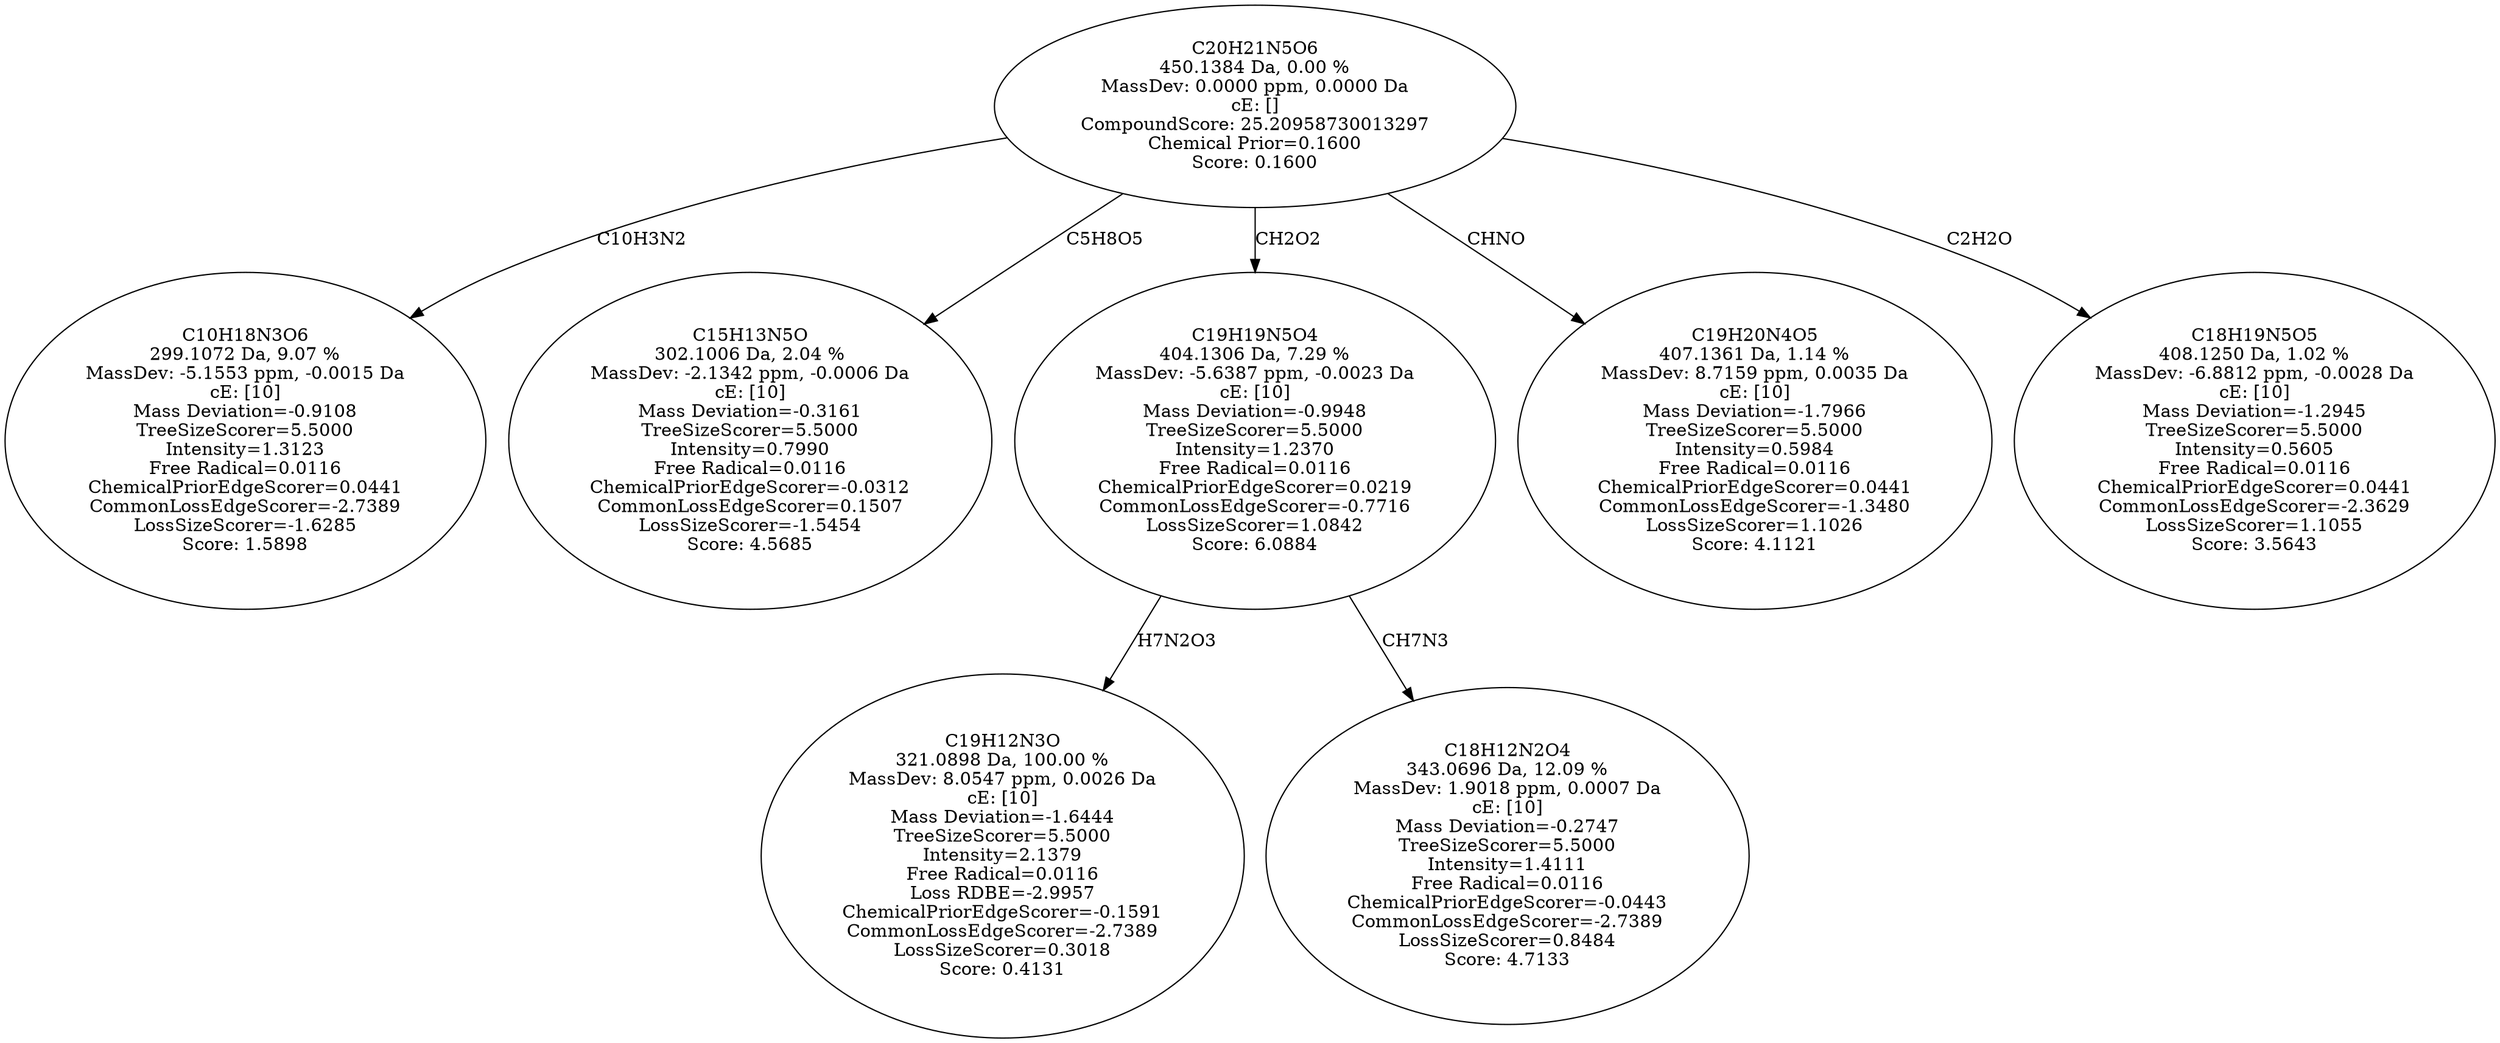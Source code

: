 strict digraph {
v1 [label="C10H18N3O6\n299.1072 Da, 9.07 %\nMassDev: -5.1553 ppm, -0.0015 Da\ncE: [10]\nMass Deviation=-0.9108\nTreeSizeScorer=5.5000\nIntensity=1.3123\nFree Radical=0.0116\nChemicalPriorEdgeScorer=0.0441\nCommonLossEdgeScorer=-2.7389\nLossSizeScorer=-1.6285\nScore: 1.5898"];
v2 [label="C15H13N5O\n302.1006 Da, 2.04 %\nMassDev: -2.1342 ppm, -0.0006 Da\ncE: [10]\nMass Deviation=-0.3161\nTreeSizeScorer=5.5000\nIntensity=0.7990\nFree Radical=0.0116\nChemicalPriorEdgeScorer=-0.0312\nCommonLossEdgeScorer=0.1507\nLossSizeScorer=-1.5454\nScore: 4.5685"];
v3 [label="C19H12N3O\n321.0898 Da, 100.00 %\nMassDev: 8.0547 ppm, 0.0026 Da\ncE: [10]\nMass Deviation=-1.6444\nTreeSizeScorer=5.5000\nIntensity=2.1379\nFree Radical=0.0116\nLoss RDBE=-2.9957\nChemicalPriorEdgeScorer=-0.1591\nCommonLossEdgeScorer=-2.7389\nLossSizeScorer=0.3018\nScore: 0.4131"];
v4 [label="C18H12N2O4\n343.0696 Da, 12.09 %\nMassDev: 1.9018 ppm, 0.0007 Da\ncE: [10]\nMass Deviation=-0.2747\nTreeSizeScorer=5.5000\nIntensity=1.4111\nFree Radical=0.0116\nChemicalPriorEdgeScorer=-0.0443\nCommonLossEdgeScorer=-2.7389\nLossSizeScorer=0.8484\nScore: 4.7133"];
v5 [label="C19H19N5O4\n404.1306 Da, 7.29 %\nMassDev: -5.6387 ppm, -0.0023 Da\ncE: [10]\nMass Deviation=-0.9948\nTreeSizeScorer=5.5000\nIntensity=1.2370\nFree Radical=0.0116\nChemicalPriorEdgeScorer=0.0219\nCommonLossEdgeScorer=-0.7716\nLossSizeScorer=1.0842\nScore: 6.0884"];
v6 [label="C19H20N4O5\n407.1361 Da, 1.14 %\nMassDev: 8.7159 ppm, 0.0035 Da\ncE: [10]\nMass Deviation=-1.7966\nTreeSizeScorer=5.5000\nIntensity=0.5984\nFree Radical=0.0116\nChemicalPriorEdgeScorer=0.0441\nCommonLossEdgeScorer=-1.3480\nLossSizeScorer=1.1026\nScore: 4.1121"];
v7 [label="C18H19N5O5\n408.1250 Da, 1.02 %\nMassDev: -6.8812 ppm, -0.0028 Da\ncE: [10]\nMass Deviation=-1.2945\nTreeSizeScorer=5.5000\nIntensity=0.5605\nFree Radical=0.0116\nChemicalPriorEdgeScorer=0.0441\nCommonLossEdgeScorer=-2.3629\nLossSizeScorer=1.1055\nScore: 3.5643"];
v8 [label="C20H21N5O6\n450.1384 Da, 0.00 %\nMassDev: 0.0000 ppm, 0.0000 Da\ncE: []\nCompoundScore: 25.20958730013297\nChemical Prior=0.1600\nScore: 0.1600"];
v8 -> v1 [label="C10H3N2"];
v8 -> v2 [label="C5H8O5"];
v5 -> v3 [label="H7N2O3"];
v5 -> v4 [label="CH7N3"];
v8 -> v5 [label="CH2O2"];
v8 -> v6 [label="CHNO"];
v8 -> v7 [label="C2H2O"];
}